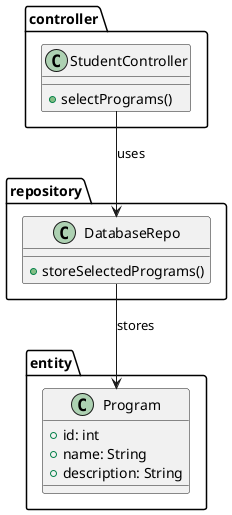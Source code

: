 @startuml
package controller {
    class StudentController {
        +selectPrograms()
    }
}

package repository {
    class DatabaseRepo {
        +storeSelectedPrograms()
    }
}

package entity {
    class Program {
        +id: int
        +name: String
        +description: String
    }
}

StudentController --> DatabaseRepo : uses
DatabaseRepo --> Program : stores
@enduml